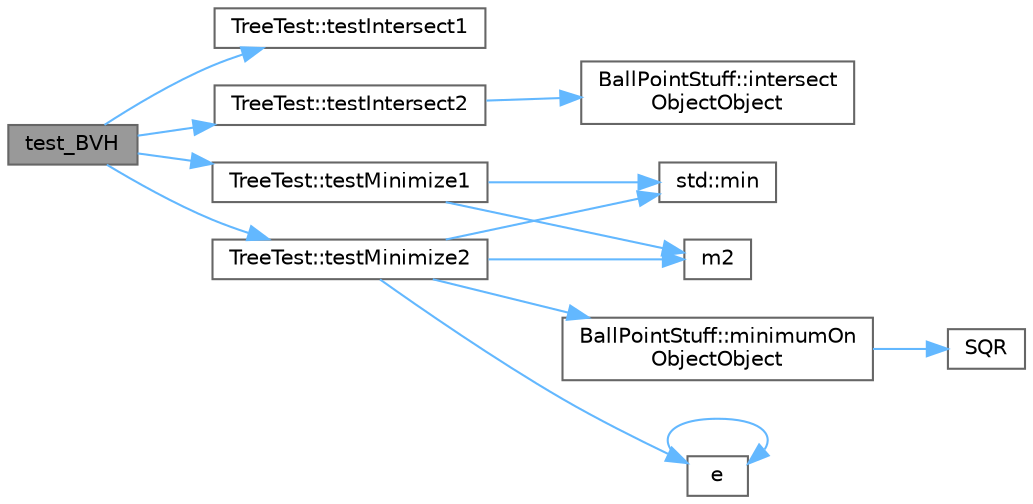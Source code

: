 digraph "test_BVH"
{
 // LATEX_PDF_SIZE
  bgcolor="transparent";
  edge [fontname=Helvetica,fontsize=10,labelfontname=Helvetica,labelfontsize=10];
  node [fontname=Helvetica,fontsize=10,shape=box,height=0.2,width=0.4];
  rankdir="LR";
  Node1 [id="Node000001",label="test_BVH",height=0.2,width=0.4,color="gray40", fillcolor="grey60", style="filled", fontcolor="black",tooltip=" "];
  Node1 -> Node2 [id="edge1_Node000001_Node000002",color="steelblue1",style="solid",tooltip=" "];
  Node2 [id="Node000002",label="TreeTest::testIntersect1",height=0.2,width=0.4,color="grey40", fillcolor="white", style="filled",URL="$struct_tree_test.html#abbaf1b857e67285db929b94d5c167afd",tooltip=" "];
  Node1 -> Node3 [id="edge2_Node000001_Node000003",color="steelblue1",style="solid",tooltip=" "];
  Node3 [id="Node000003",label="TreeTest::testIntersect2",height=0.2,width=0.4,color="grey40", fillcolor="white", style="filled",URL="$struct_tree_test.html#ace4937435404acc7cea44aba0e6234cf",tooltip=" "];
  Node3 -> Node4 [id="edge3_Node000003_Node000004",color="steelblue1",style="solid",tooltip=" "];
  Node4 [id="Node000004",label="BallPointStuff::intersect\lObjectObject",height=0.2,width=0.4,color="grey40", fillcolor="white", style="filled",URL="$struct_ball_point_stuff.html#af04b82e9447744045197d438f52ba517",tooltip=" "];
  Node1 -> Node5 [id="edge4_Node000001_Node000005",color="steelblue1",style="solid",tooltip=" "];
  Node5 [id="Node000005",label="TreeTest::testMinimize1",height=0.2,width=0.4,color="grey40", fillcolor="white", style="filled",URL="$struct_tree_test.html#a1aa0748c7d0e35dee63516f8925d9dff",tooltip=" "];
  Node5 -> Node6 [id="edge5_Node000005_Node000006",color="steelblue1",style="solid",tooltip=" "];
  Node6 [id="Node000006",label="m2",height=0.2,width=0.4,color="grey40", fillcolor="white", style="filled",URL="$_tutorial___map__using_8cpp.html#ab3a01b595d22393ace0d30d5fa299f76",tooltip=" "];
  Node5 -> Node7 [id="edge6_Node000005_Node000007",color="steelblue1",style="solid",tooltip=" "];
  Node7 [id="Node000007",label="std::min",height=0.2,width=0.4,color="grey40", fillcolor="white", style="filled",URL="$namespacestd.html#ac7b9885417769949d76890454b6d072e",tooltip=" "];
  Node1 -> Node8 [id="edge7_Node000001_Node000008",color="steelblue1",style="solid",tooltip=" "];
  Node8 [id="Node000008",label="TreeTest::testMinimize2",height=0.2,width=0.4,color="grey40", fillcolor="white", style="filled",URL="$struct_tree_test.html#afe91f44df0d579722f1a94b03aa393f0",tooltip=" "];
  Node8 -> Node9 [id="edge8_Node000008_Node000009",color="steelblue1",style="solid",tooltip=" "];
  Node9 [id="Node000009",label="e",height=0.2,width=0.4,color="grey40", fillcolor="white", style="filled",URL="$_cwise__array__power__array_8cpp.html#a9cb86ff854760bf91a154f2724a9101d",tooltip=" "];
  Node9 -> Node9 [id="edge9_Node000009_Node000009",color="steelblue1",style="solid",tooltip=" "];
  Node8 -> Node6 [id="edge10_Node000008_Node000006",color="steelblue1",style="solid",tooltip=" "];
  Node8 -> Node7 [id="edge11_Node000008_Node000007",color="steelblue1",style="solid",tooltip=" "];
  Node8 -> Node10 [id="edge12_Node000008_Node000010",color="steelblue1",style="solid",tooltip=" "];
  Node10 [id="Node000010",label="BallPointStuff::minimumOn\lObjectObject",height=0.2,width=0.4,color="grey40", fillcolor="white", style="filled",URL="$struct_ball_point_stuff.html#a4dfb3e06ed68a87e41fb5928b8af3ade",tooltip=" "];
  Node10 -> Node11 [id="edge13_Node000010_Node000011",color="steelblue1",style="solid",tooltip=" "];
  Node11 [id="Node000011",label="SQR",height=0.2,width=0.4,color="grey40", fillcolor="white", style="filled",URL="$_b_v_h_8cpp.html#a008137b55395036613fb97c40e7ba8b5",tooltip=" "];
}
